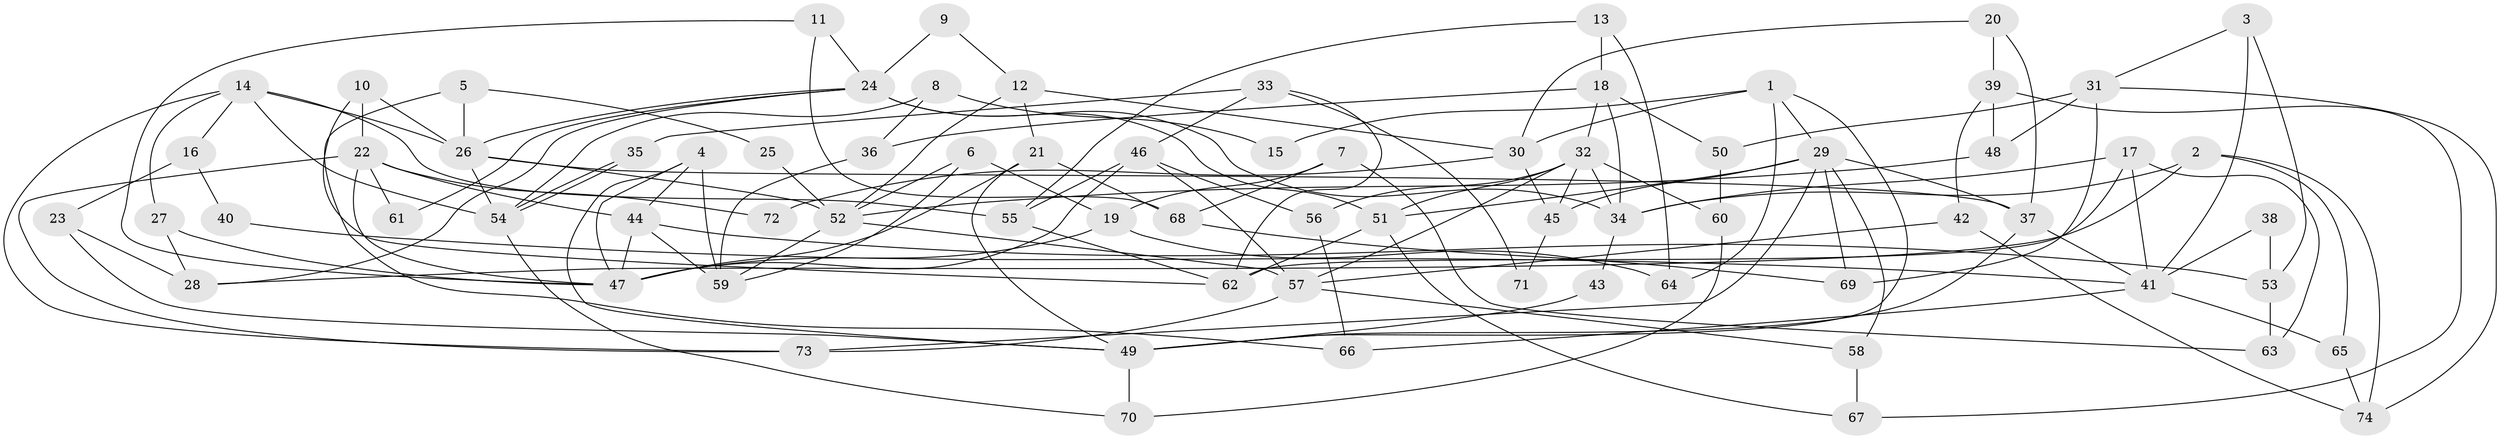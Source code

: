 // coarse degree distribution, {9: 0.08695652173913043, 3: 0.2608695652173913, 5: 0.13043478260869565, 4: 0.1956521739130435, 6: 0.10869565217391304, 2: 0.08695652173913043, 8: 0.06521739130434782, 12: 0.021739130434782608, 7: 0.043478260869565216}
// Generated by graph-tools (version 1.1) at 2025/23/03/03/25 07:23:56]
// undirected, 74 vertices, 148 edges
graph export_dot {
graph [start="1"]
  node [color=gray90,style=filled];
  1;
  2;
  3;
  4;
  5;
  6;
  7;
  8;
  9;
  10;
  11;
  12;
  13;
  14;
  15;
  16;
  17;
  18;
  19;
  20;
  21;
  22;
  23;
  24;
  25;
  26;
  27;
  28;
  29;
  30;
  31;
  32;
  33;
  34;
  35;
  36;
  37;
  38;
  39;
  40;
  41;
  42;
  43;
  44;
  45;
  46;
  47;
  48;
  49;
  50;
  51;
  52;
  53;
  54;
  55;
  56;
  57;
  58;
  59;
  60;
  61;
  62;
  63;
  64;
  65;
  66;
  67;
  68;
  69;
  70;
  71;
  72;
  73;
  74;
  1 -- 49;
  1 -- 29;
  1 -- 15;
  1 -- 30;
  1 -- 64;
  2 -- 74;
  2 -- 28;
  2 -- 34;
  2 -- 65;
  3 -- 41;
  3 -- 53;
  3 -- 31;
  4 -- 59;
  4 -- 49;
  4 -- 44;
  4 -- 47;
  5 -- 26;
  5 -- 66;
  5 -- 25;
  6 -- 52;
  6 -- 59;
  6 -- 19;
  7 -- 19;
  7 -- 68;
  7 -- 63;
  8 -- 54;
  8 -- 36;
  8 -- 15;
  9 -- 12;
  9 -- 24;
  10 -- 62;
  10 -- 22;
  10 -- 26;
  11 -- 24;
  11 -- 68;
  11 -- 47;
  12 -- 52;
  12 -- 30;
  12 -- 21;
  13 -- 64;
  13 -- 55;
  13 -- 18;
  14 -- 54;
  14 -- 73;
  14 -- 16;
  14 -- 26;
  14 -- 27;
  14 -- 55;
  16 -- 23;
  16 -- 40;
  17 -- 62;
  17 -- 34;
  17 -- 41;
  17 -- 63;
  18 -- 34;
  18 -- 32;
  18 -- 36;
  18 -- 50;
  19 -- 47;
  19 -- 64;
  20 -- 37;
  20 -- 39;
  20 -- 30;
  21 -- 47;
  21 -- 49;
  21 -- 68;
  22 -- 47;
  22 -- 44;
  22 -- 61;
  22 -- 72;
  22 -- 73;
  23 -- 28;
  23 -- 49;
  24 -- 26;
  24 -- 34;
  24 -- 28;
  24 -- 51;
  24 -- 61;
  25 -- 52;
  26 -- 37;
  26 -- 52;
  26 -- 54;
  27 -- 47;
  27 -- 28;
  29 -- 51;
  29 -- 45;
  29 -- 37;
  29 -- 58;
  29 -- 69;
  29 -- 73;
  30 -- 45;
  30 -- 72;
  31 -- 50;
  31 -- 48;
  31 -- 69;
  31 -- 74;
  32 -- 57;
  32 -- 34;
  32 -- 45;
  32 -- 51;
  32 -- 56;
  32 -- 60;
  33 -- 46;
  33 -- 62;
  33 -- 35;
  33 -- 71;
  34 -- 43;
  35 -- 54;
  35 -- 54;
  36 -- 59;
  37 -- 41;
  37 -- 49;
  38 -- 41;
  38 -- 53;
  39 -- 48;
  39 -- 67;
  39 -- 42;
  40 -- 41;
  41 -- 65;
  41 -- 66;
  42 -- 74;
  42 -- 57;
  43 -- 49;
  44 -- 47;
  44 -- 53;
  44 -- 59;
  45 -- 71;
  46 -- 47;
  46 -- 57;
  46 -- 55;
  46 -- 56;
  48 -- 52;
  49 -- 70;
  50 -- 60;
  51 -- 62;
  51 -- 67;
  52 -- 57;
  52 -- 59;
  53 -- 63;
  54 -- 70;
  55 -- 62;
  56 -- 66;
  57 -- 73;
  57 -- 58;
  58 -- 67;
  60 -- 70;
  65 -- 74;
  68 -- 69;
}
